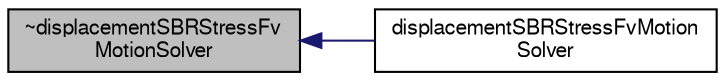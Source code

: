 digraph "~displacementSBRStressFvMotionSolver"
{
  bgcolor="transparent";
  edge [fontname="FreeSans",fontsize="10",labelfontname="FreeSans",labelfontsize="10"];
  node [fontname="FreeSans",fontsize="10",shape=record];
  rankdir="LR";
  Node4 [label="~displacementSBRStressFv\lMotionSolver",height=0.2,width=0.4,color="black", fillcolor="grey75", style="filled", fontcolor="black"];
  Node4 -> Node5 [dir="back",color="midnightblue",fontsize="10",style="solid",fontname="FreeSans"];
  Node5 [label="displacementSBRStressFvMotion\lSolver",height=0.2,width=0.4,color="black",URL="$a23330.html#a5bb13e7af2923538e5c2ce2d052deb1b",tooltip="Construct from polyMesh and IOdictionary. "];
}
